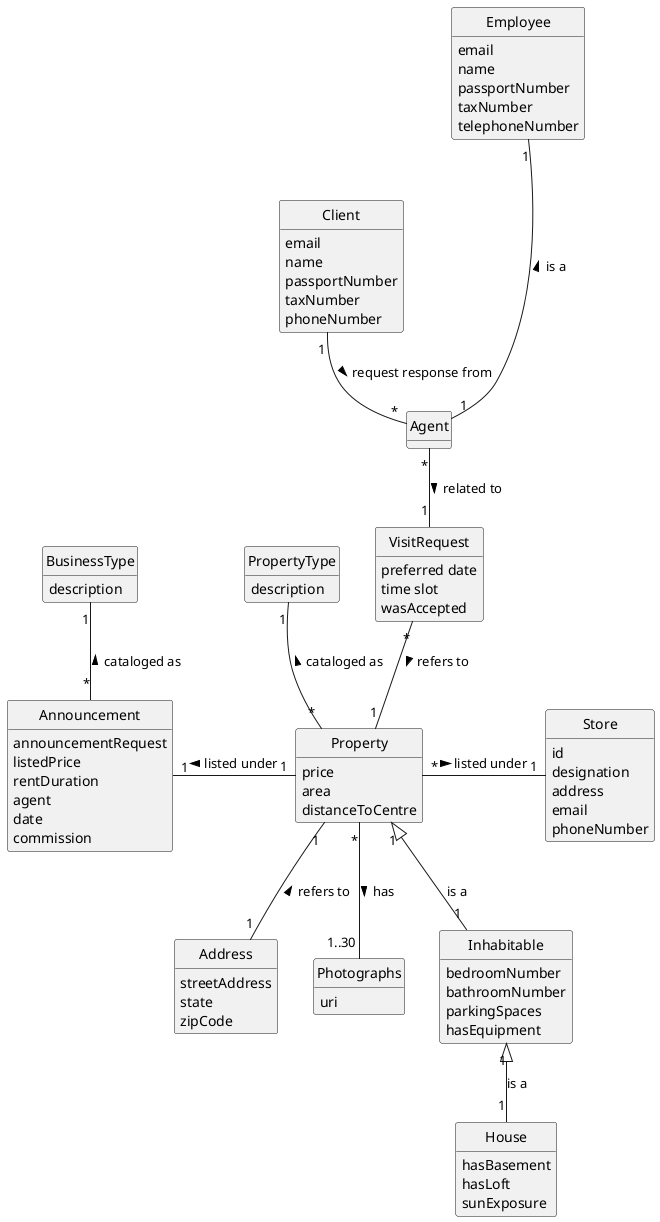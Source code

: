 @startuml
skinparam monochrome true
skinparam packageStyle rectangle
skinparam shadowing false

'left to right direction

hide circle
hide methods


class Address{
    streetAddress
    state
    zipCode
}

class Property {
    price
    area
    distanceToCentre
}

class Photographs{
uri
}

class Inhabitable {
    bedroomNumber
    bathroomNumber
    parkingSpaces
    hasEquipment
}


class House {
    hasBasement
    hasLoft
    sunExposure
}



class Store{
id
designation
address
email
phoneNumber

}

class PropertyType {
    description
}

class BusinessType {
    description
}

class Announcement {
    announcementRequest
    listedPrice
    rentDuration
    agent
    date
    commission
}

class VisitRequest{
    preferred date
    time slot
    wasAccepted
}

class Client {
    email
    name
    passportNumber
    taxNumber
    phoneNumber
}

class Employee{
    email
    name
    passportNumber
    taxNumber
    telephoneNumber
}

class Agent{
}

Client "1" -- "*" Agent : request response from >
VisitRequest "*" -- "1" Property : refers to >
Employee "1" --- "1"Agent : is a <
Agent "*" -- "1" VisitRequest : related to >
Property "1"--"1" Address : refers to <
Property "1"<|--"1" Inhabitable : is a

Property "*" -- "1..30" Photographs: has >
Inhabitable "1"<|--"1" House : is a
PropertyType "1" -- "*" Property: cataloged as <
BusinessType "1" -- "*" Announcement: cataloged as <
Announcement "1" - "1" Property : listed under <
Property "*" - "1" Store: listed under >


@enduml